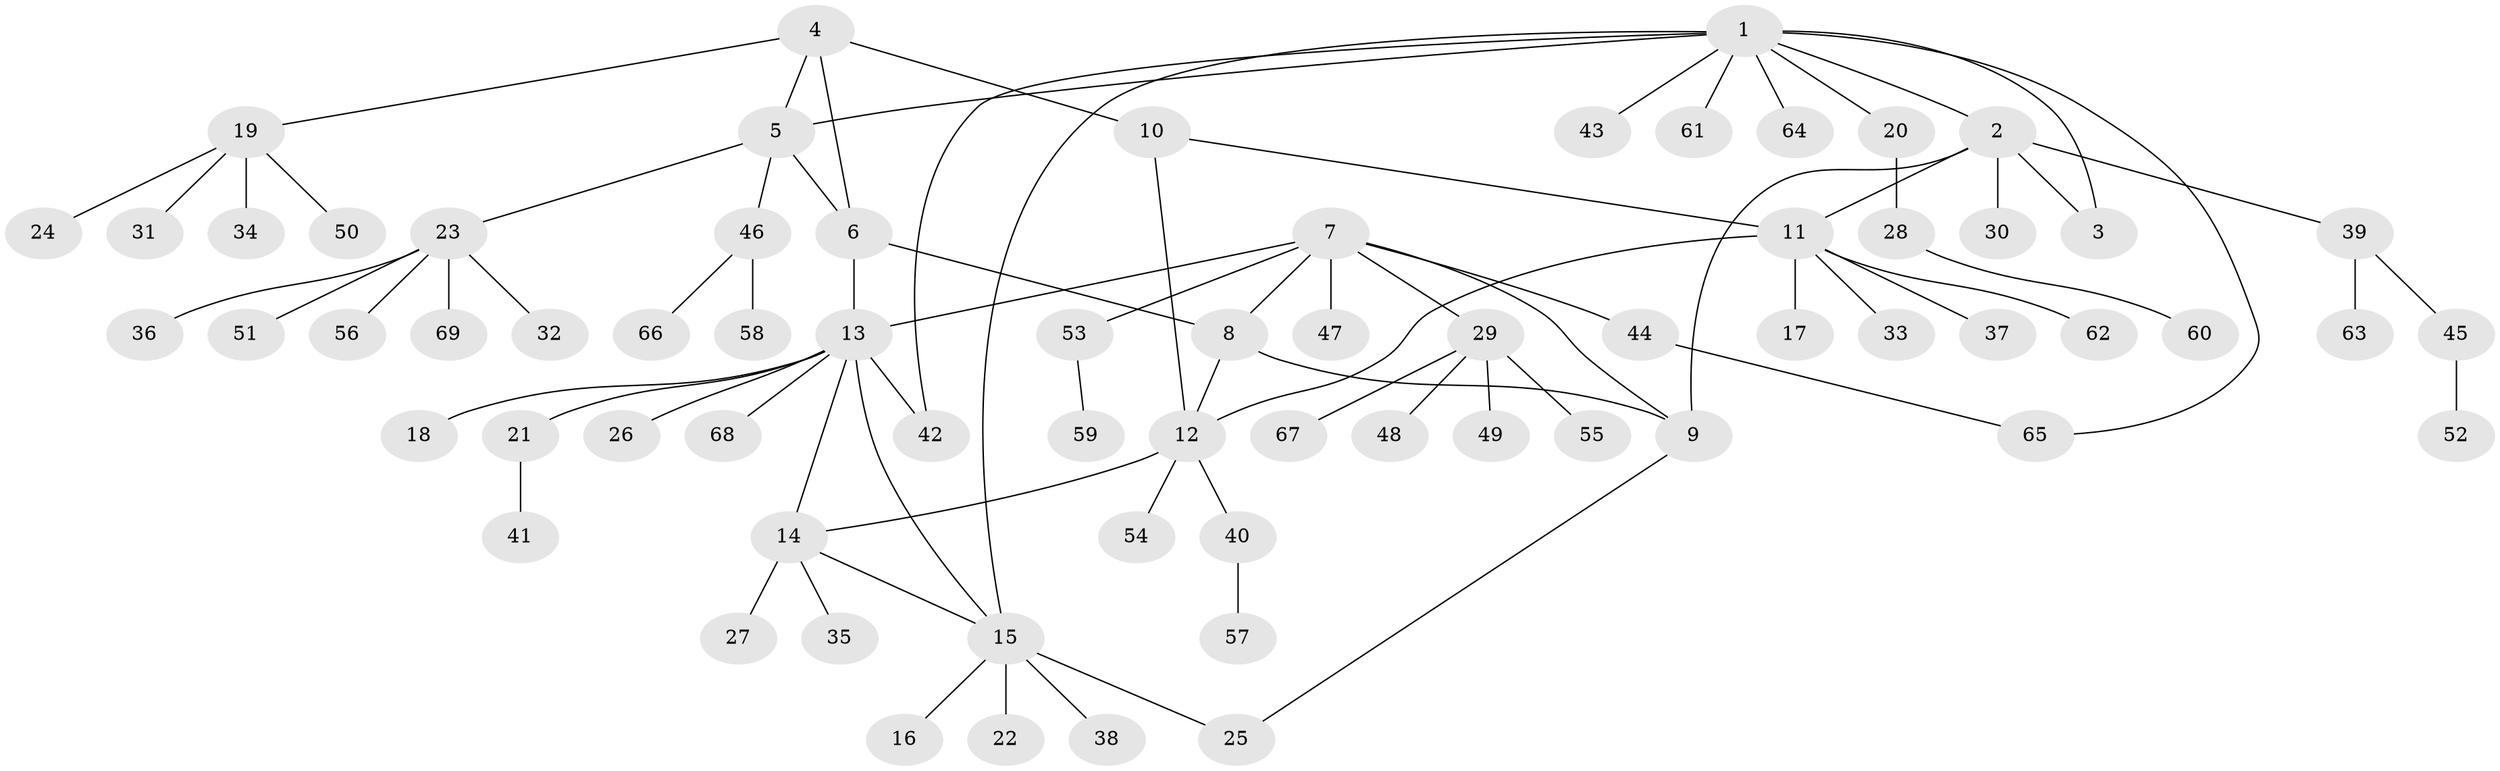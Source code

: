// coarse degree distribution, {5: 0.058823529411764705, 4: 0.029411764705882353, 6: 0.058823529411764705, 11: 0.029411764705882353, 1: 0.7058823529411765, 2: 0.058823529411764705, 7: 0.029411764705882353, 8: 0.029411764705882353}
// Generated by graph-tools (version 1.1) at 2025/59/03/04/25 21:59:15]
// undirected, 69 vertices, 82 edges
graph export_dot {
graph [start="1"]
  node [color=gray90,style=filled];
  1;
  2;
  3;
  4;
  5;
  6;
  7;
  8;
  9;
  10;
  11;
  12;
  13;
  14;
  15;
  16;
  17;
  18;
  19;
  20;
  21;
  22;
  23;
  24;
  25;
  26;
  27;
  28;
  29;
  30;
  31;
  32;
  33;
  34;
  35;
  36;
  37;
  38;
  39;
  40;
  41;
  42;
  43;
  44;
  45;
  46;
  47;
  48;
  49;
  50;
  51;
  52;
  53;
  54;
  55;
  56;
  57;
  58;
  59;
  60;
  61;
  62;
  63;
  64;
  65;
  66;
  67;
  68;
  69;
  1 -- 2;
  1 -- 3;
  1 -- 5;
  1 -- 15;
  1 -- 20;
  1 -- 42;
  1 -- 43;
  1 -- 61;
  1 -- 64;
  1 -- 65;
  2 -- 3;
  2 -- 9;
  2 -- 11;
  2 -- 30;
  2 -- 39;
  4 -- 5;
  4 -- 6;
  4 -- 10;
  4 -- 19;
  5 -- 6;
  5 -- 23;
  5 -- 46;
  6 -- 8;
  6 -- 13;
  7 -- 8;
  7 -- 9;
  7 -- 13;
  7 -- 29;
  7 -- 44;
  7 -- 47;
  7 -- 53;
  8 -- 9;
  8 -- 12;
  9 -- 25;
  10 -- 11;
  10 -- 12;
  11 -- 12;
  11 -- 17;
  11 -- 33;
  11 -- 37;
  11 -- 62;
  12 -- 14;
  12 -- 40;
  12 -- 54;
  13 -- 14;
  13 -- 15;
  13 -- 18;
  13 -- 21;
  13 -- 26;
  13 -- 42;
  13 -- 68;
  14 -- 15;
  14 -- 27;
  14 -- 35;
  15 -- 16;
  15 -- 22;
  15 -- 25;
  15 -- 38;
  19 -- 24;
  19 -- 31;
  19 -- 34;
  19 -- 50;
  20 -- 28;
  21 -- 41;
  23 -- 32;
  23 -- 36;
  23 -- 51;
  23 -- 56;
  23 -- 69;
  28 -- 60;
  29 -- 48;
  29 -- 49;
  29 -- 55;
  29 -- 67;
  39 -- 45;
  39 -- 63;
  40 -- 57;
  44 -- 65;
  45 -- 52;
  46 -- 58;
  46 -- 66;
  53 -- 59;
}
